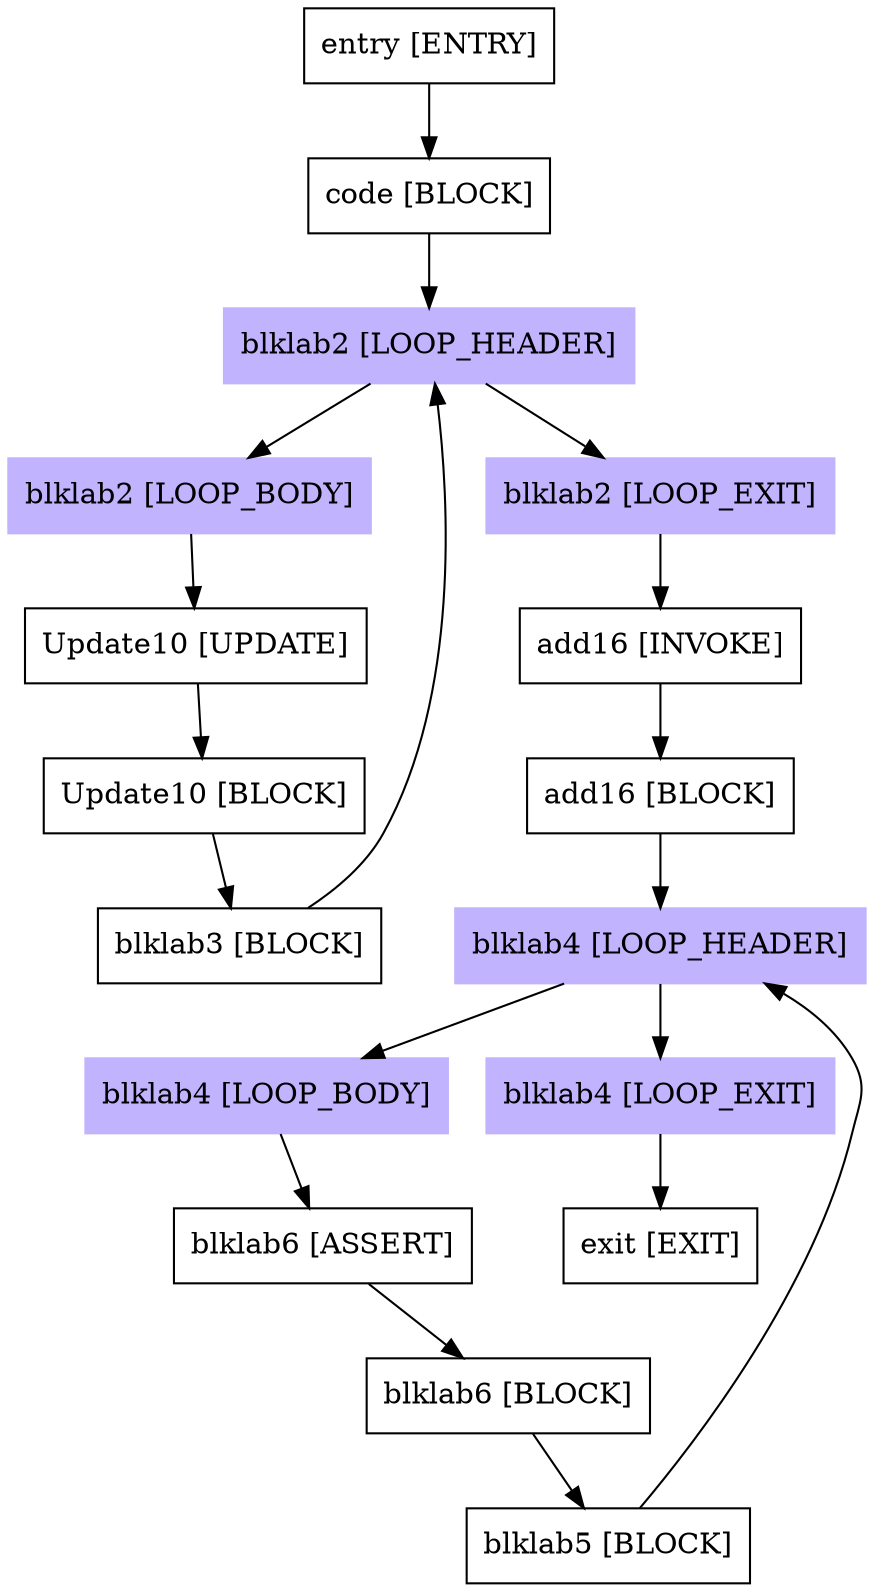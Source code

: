 digraph main{
"entry [ENTRY]"[shape=box];
"code [BLOCK]"[shape=box];
"blklab2 [LOOP_HEADER]"[shape=box,style=filled,color=".7 .3 1.0"];
"blklab2 [LOOP_BODY]"[shape=box,style=filled,color=".7 .3 1.0"];
"blklab2 [LOOP_EXIT]"[shape=box,style=filled,color=".7 .3 1.0"];
"Update10 [UPDATE]"[shape=box];
"Update10 [BLOCK]"[shape=box];
"blklab3 [BLOCK]"[shape=box];
"add16 [INVOKE]"[shape=box];
"add16 [BLOCK]"[shape=box];
"blklab4 [LOOP_HEADER]"[shape=box,style=filled,color=".7 .3 1.0"];
"blklab4 [LOOP_BODY]"[shape=box,style=filled,color=".7 .3 1.0"];
"blklab4 [LOOP_EXIT]"[shape=box,style=filled,color=".7 .3 1.0"];
"blklab6 [ASSERT]"[shape=box];
"blklab6 [BLOCK]"[shape=box];
"blklab5 [BLOCK]"[shape=box];
"exit [EXIT]"[shape=box];
"entry [ENTRY]"->"code [BLOCK]";
"code [BLOCK]"->"blklab2 [LOOP_HEADER]";
"blklab2 [LOOP_HEADER]"->"blklab2 [LOOP_BODY]";
"blklab2 [LOOP_HEADER]"->"blklab2 [LOOP_EXIT]";
"blklab2 [LOOP_BODY]"->"Update10 [UPDATE]";
"blklab2 [LOOP_EXIT]"->"add16 [INVOKE]";
"Update10 [UPDATE]"->"Update10 [BLOCK]";
"Update10 [BLOCK]"->"blklab3 [BLOCK]";
"blklab3 [BLOCK]"->"blklab2 [LOOP_HEADER]";
"add16 [INVOKE]"->"add16 [BLOCK]";
"add16 [BLOCK]"->"blklab4 [LOOP_HEADER]";
"blklab4 [LOOP_HEADER]"->"blklab4 [LOOP_BODY]";
"blklab4 [LOOP_HEADER]"->"blklab4 [LOOP_EXIT]";
"blklab4 [LOOP_BODY]"->"blklab6 [ASSERT]";
"blklab4 [LOOP_EXIT]"->"exit [EXIT]";
"blklab6 [ASSERT]"->"blklab6 [BLOCK]";
"blklab6 [BLOCK]"->"blklab5 [BLOCK]";
"blklab5 [BLOCK]"->"blklab4 [LOOP_HEADER]";

}
